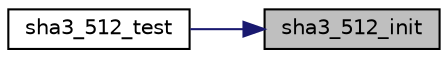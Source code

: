 digraph "sha3_512_init"
{
 // LATEX_PDF_SIZE
  edge [fontname="Helvetica",fontsize="10",labelfontname="Helvetica",labelfontsize="10"];
  node [fontname="Helvetica",fontsize="10",shape=record];
  rankdir="RL";
  Node54 [label="sha3_512_init",height=0.2,width=0.4,color="black", fillcolor="grey75", style="filled", fontcolor="black",tooltip=" "];
  Node54 -> Node55 [dir="back",color="midnightblue",fontsize="10",style="solid",fontname="Helvetica"];
  Node55 [label="sha3_512_test",height=0.2,width=0.4,color="black", fillcolor="white", style="filled",URL="$sha3__test_8c.html#a64686c97ddb8c28598ee5d0d36f2af6c",tooltip=" "];
}
